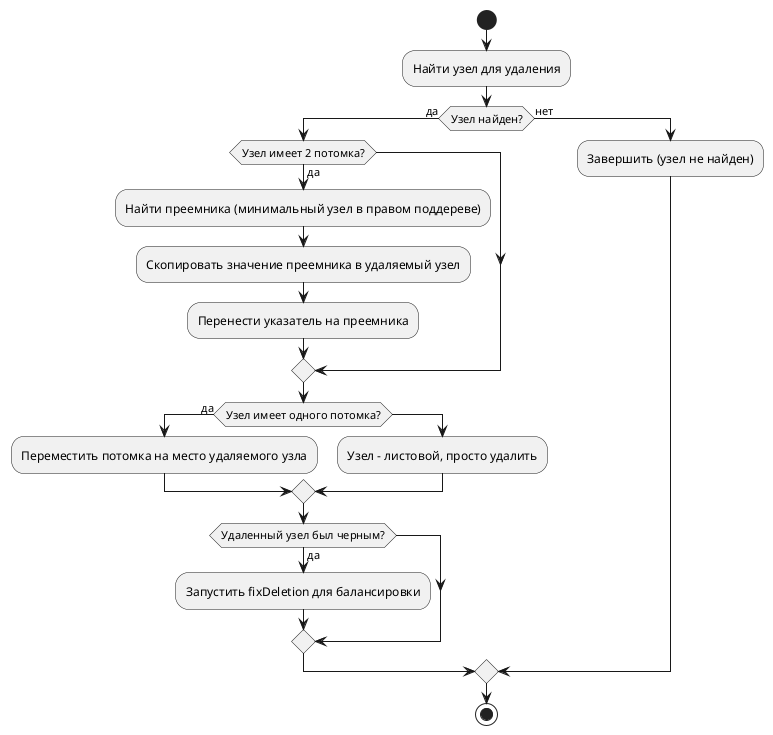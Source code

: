 @startuml
start
:Найти узел для удаления;
if (Узел найден?) then (да)
  if (Узел имеет 2 потомка?) then (да)
    :Найти преемника (минимальный узел в правом поддереве);
    :Скопировать значение преемника в удаляемый узел;
    :Перенести указатель на преемника;
  endif

 if (Узел имеет одного потомка?) then (да)
    :Переместить потомка на место удаляемого узла;
  else
    :Узел - листовой, просто удалить;
  endif

 if (Удаленный узел был черным?) then (да)
    :Запустить fixDeletion для балансировки;
  endif
else (нет)
  :Завершить (узел не найден);
endif
stop
@enduml
